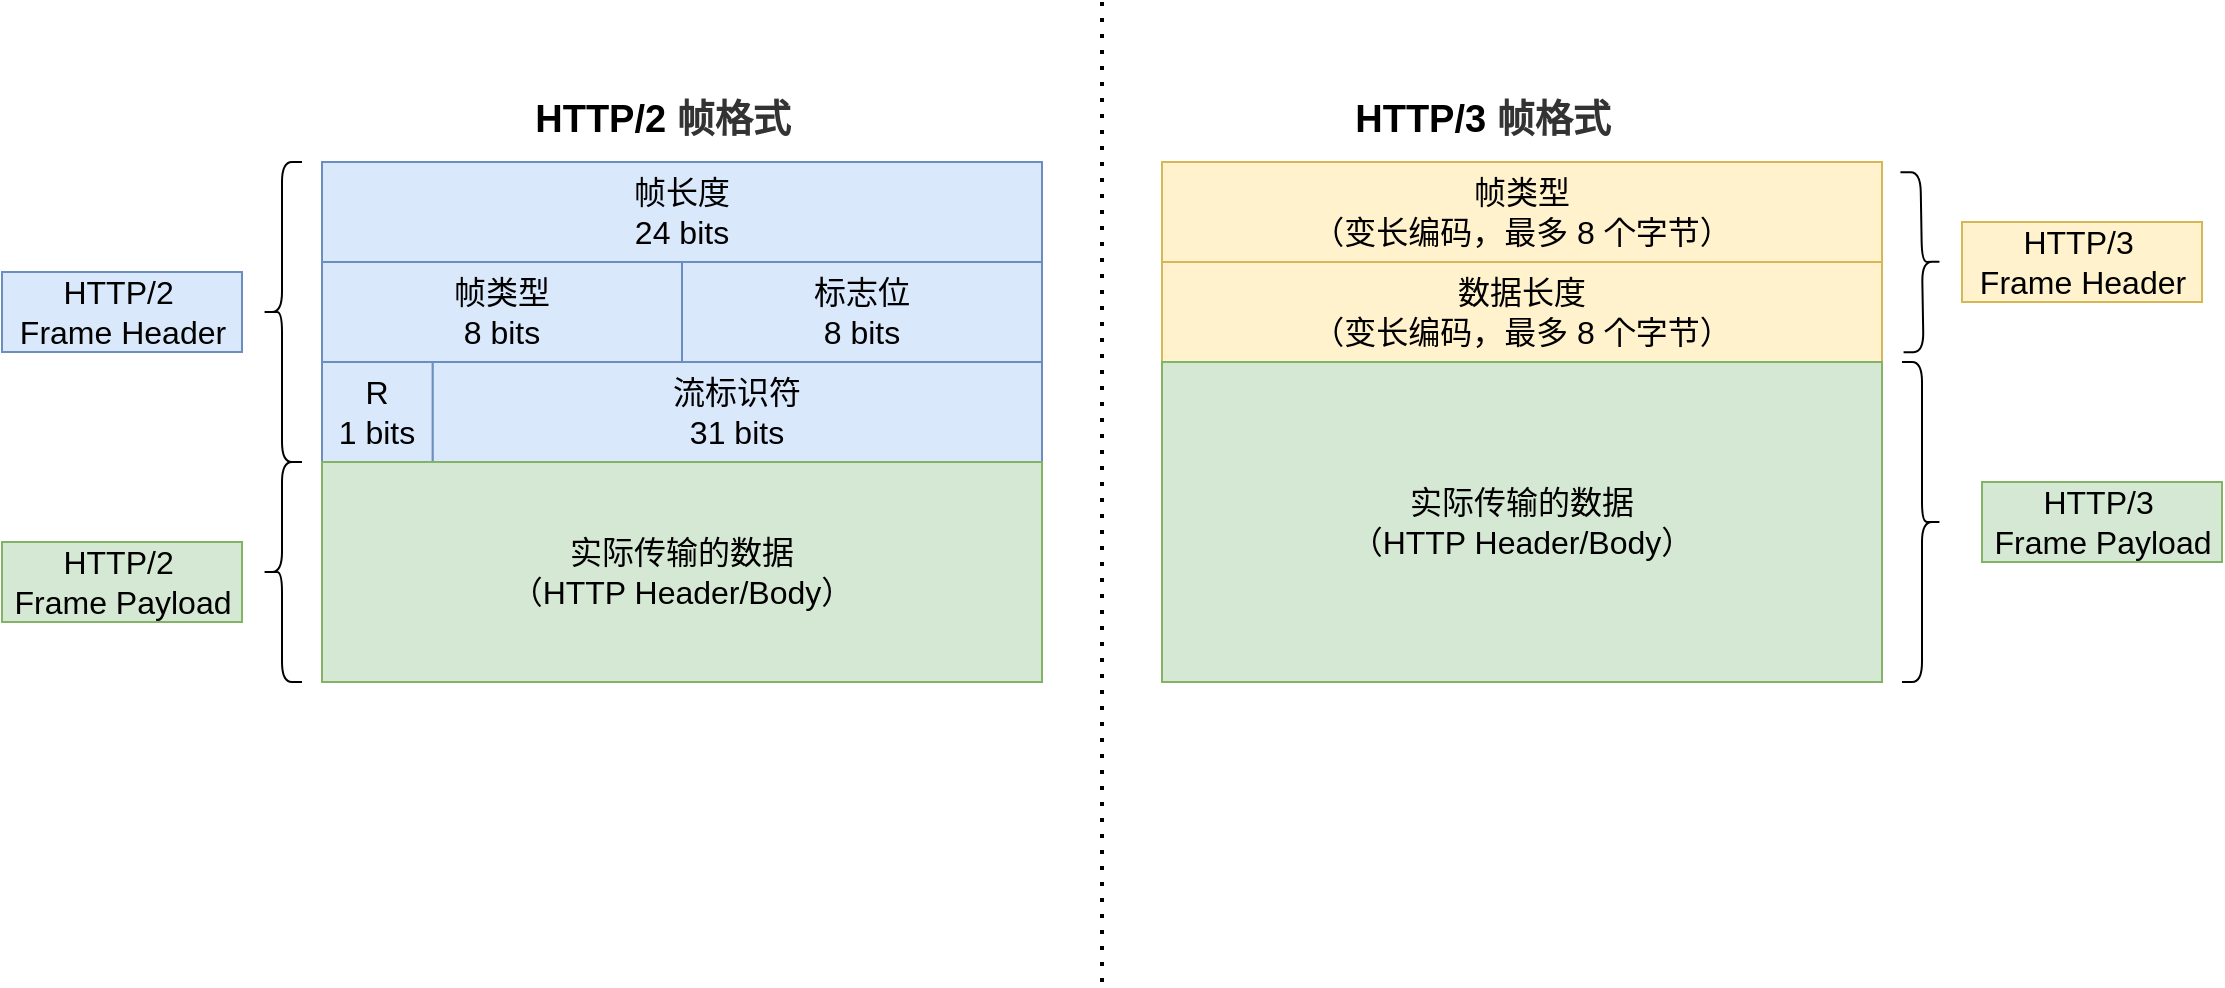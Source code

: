 <mxfile version="14.4.2" type="github">
  <diagram id="oYbf4CSWEY5Lq7zBlpOM" name="第 1 页">
    <mxGraphModel dx="1026" dy="2199" grid="1" gridSize="10" guides="1" tooltips="1" connect="1" arrows="1" fold="1" page="1" pageScale="1" pageWidth="827" pageHeight="1169" math="0" shadow="0">
      <root>
        <mxCell id="0" />
        <mxCell id="1" parent="0" />
        <mxCell id="-BHfIEJIRu2oVGEaSOlL-2" value="帧长度&lt;br&gt;24 bits" style="rounded=0;whiteSpace=wrap;html=1;fontSize=16;fillColor=#dae8fc;strokeColor=#6c8ebf;" vertex="1" parent="1">
          <mxGeometry x="160" y="70" width="360" height="50" as="geometry" />
        </mxCell>
        <mxCell id="-BHfIEJIRu2oVGEaSOlL-3" value="帧类型&lt;br&gt;8 bits" style="rounded=0;whiteSpace=wrap;html=1;fontSize=16;fillColor=#dae8fc;strokeColor=#6c8ebf;" vertex="1" parent="1">
          <mxGeometry x="160" y="120" width="180" height="50" as="geometry" />
        </mxCell>
        <mxCell id="-BHfIEJIRu2oVGEaSOlL-4" value="标志位&lt;br&gt;8 bits" style="rounded=0;whiteSpace=wrap;html=1;fontSize=16;fillColor=#dae8fc;strokeColor=#6c8ebf;" vertex="1" parent="1">
          <mxGeometry x="340" y="120" width="180" height="50" as="geometry" />
        </mxCell>
        <mxCell id="-BHfIEJIRu2oVGEaSOlL-5" value="R&lt;br&gt;1 bits" style="rounded=0;whiteSpace=wrap;html=1;fontSize=16;fillColor=#dae8fc;strokeColor=#6c8ebf;" vertex="1" parent="1">
          <mxGeometry x="160" y="170" width="55.385" height="50" as="geometry" />
        </mxCell>
        <mxCell id="-BHfIEJIRu2oVGEaSOlL-6" value="流标识符&lt;br&gt;31 bits" style="rounded=0;whiteSpace=wrap;html=1;fontSize=16;fillColor=#dae8fc;strokeColor=#6c8ebf;" vertex="1" parent="1">
          <mxGeometry x="215.385" y="170" width="304.615" height="50" as="geometry" />
        </mxCell>
        <mxCell id="-BHfIEJIRu2oVGEaSOlL-7" value="实际传输的数据&lt;br&gt;（HTTP Header/Body）" style="rounded=0;whiteSpace=wrap;html=1;fontSize=16;fillColor=#d5e8d4;strokeColor=#82b366;" vertex="1" parent="1">
          <mxGeometry x="160" y="220" width="360" height="110" as="geometry" />
        </mxCell>
        <mxCell id="-BHfIEJIRu2oVGEaSOlL-8" value="&lt;span style=&quot;font-size: 16px;&quot;&gt;HTTP/2&amp;nbsp;&lt;br style=&quot;font-size: 16px;&quot;&gt;&lt;/span&gt;Frame&amp;nbsp;Header" style="text;html=1;align=center;verticalAlign=middle;resizable=0;points=[];autosize=1;fontSize=16;fillColor=#dae8fc;strokeColor=#6c8ebf;" vertex="1" parent="1">
          <mxGeometry y="125" width="120" height="40" as="geometry" />
        </mxCell>
        <mxCell id="-BHfIEJIRu2oVGEaSOlL-9" value="HTTP/2&amp;nbsp;&lt;br&gt;Frame&amp;nbsp;Payload" style="text;html=1;align=center;verticalAlign=middle;resizable=0;points=[];autosize=1;fontSize=16;fillColor=#d5e8d4;strokeColor=#82b366;" vertex="1" parent="1">
          <mxGeometry y="260" width="120" height="40" as="geometry" />
        </mxCell>
        <mxCell id="-BHfIEJIRu2oVGEaSOlL-10" value="" style="shape=curlyBracket;whiteSpace=wrap;html=1;rounded=1;fontSize=16;" vertex="1" parent="1">
          <mxGeometry x="130" y="70" width="20" height="150" as="geometry" />
        </mxCell>
        <mxCell id="-BHfIEJIRu2oVGEaSOlL-11" value="" style="shape=curlyBracket;whiteSpace=wrap;html=1;rounded=1;fontSize=16;" vertex="1" parent="1">
          <mxGeometry x="130" y="220" width="20" height="110" as="geometry" />
        </mxCell>
        <mxCell id="-BHfIEJIRu2oVGEaSOlL-12" value="HTTP/2&amp;nbsp;&lt;span style=&quot;font-size: 19px ; color: rgb(51 , 51 , 51) ; font-family: &amp;quot;pingfang sc&amp;quot; , &amp;quot;lantinghei sc&amp;quot; , &amp;quot;microsoft yahei&amp;quot; , &amp;quot;hiragino sans gb&amp;quot; , &amp;quot;microsoft sans serif&amp;quot; , &amp;quot;wenquanyi micro hei&amp;quot; , &amp;quot;helvetica&amp;quot; , sans-serif ; background-color: rgb(255 , 255 , 255)&quot;&gt;帧格式&lt;/span&gt;&lt;br style=&quot;font-size: 19px&quot;&gt;&amp;nbsp;" style="text;html=1;align=center;verticalAlign=middle;resizable=0;points=[];autosize=1;fontSize=19;fontStyle=1" vertex="1" parent="1">
          <mxGeometry x="260" y="35" width="140" height="50" as="geometry" />
        </mxCell>
        <mxCell id="-BHfIEJIRu2oVGEaSOlL-13" value="" style="endArrow=none;dashed=1;html=1;dashPattern=1 3;strokeWidth=2;fontSize=19;" edge="1" parent="1">
          <mxGeometry width="50" height="50" relative="1" as="geometry">
            <mxPoint x="550" y="480" as="sourcePoint" />
            <mxPoint x="550" y="-10" as="targetPoint" />
          </mxGeometry>
        </mxCell>
        <mxCell id="-BHfIEJIRu2oVGEaSOlL-14" value="数据长度&lt;br&gt;（变长编码，最多 8 个字节）" style="rounded=0;whiteSpace=wrap;html=1;fontSize=16;fillColor=#fff2cc;strokeColor=#d6b656;" vertex="1" parent="1">
          <mxGeometry x="580" y="120" width="360" height="50" as="geometry" />
        </mxCell>
        <mxCell id="-BHfIEJIRu2oVGEaSOlL-19" value="实际传输的数据&lt;br&gt;（HTTP Header/Body）" style="rounded=0;whiteSpace=wrap;html=1;fontSize=16;fillColor=#d5e8d4;strokeColor=#82b366;" vertex="1" parent="1">
          <mxGeometry x="580" y="170" width="360" height="160" as="geometry" />
        </mxCell>
        <mxCell id="-BHfIEJIRu2oVGEaSOlL-20" value="&lt;span style=&quot;font-size: 16px&quot;&gt;HTTP/3&amp;nbsp;&lt;br style=&quot;font-size: 16px&quot;&gt;&lt;/span&gt;Frame&amp;nbsp;Header" style="text;html=1;align=center;verticalAlign=middle;resizable=0;points=[];autosize=1;fontSize=16;fillColor=#fff2cc;strokeColor=#d6b656;" vertex="1" parent="1">
          <mxGeometry x="980" y="100" width="120" height="40" as="geometry" />
        </mxCell>
        <mxCell id="-BHfIEJIRu2oVGEaSOlL-21" value="HTTP/3&amp;nbsp;&lt;br&gt;Frame&amp;nbsp;Payload" style="text;html=1;align=center;verticalAlign=middle;resizable=0;points=[];autosize=1;fontSize=16;fillColor=#d5e8d4;strokeColor=#82b366;" vertex="1" parent="1">
          <mxGeometry x="990" y="230" width="120" height="40" as="geometry" />
        </mxCell>
        <mxCell id="-BHfIEJIRu2oVGEaSOlL-22" value="" style="shape=curlyBracket;whiteSpace=wrap;html=1;rounded=1;fontSize=16;rotation=-181;size=0.5;" vertex="1" parent="1">
          <mxGeometry x="950" y="75" width="20" height="90" as="geometry" />
        </mxCell>
        <mxCell id="-BHfIEJIRu2oVGEaSOlL-23" value="" style="shape=curlyBracket;whiteSpace=wrap;html=1;rounded=1;fontSize=16;rotation=-180;" vertex="1" parent="1">
          <mxGeometry x="950" y="170" width="20" height="160" as="geometry" />
        </mxCell>
        <mxCell id="-BHfIEJIRu2oVGEaSOlL-24" value="HTTP/3&amp;nbsp;&lt;span style=&quot;font-size: 19px ; color: rgb(51 , 51 , 51) ; font-family: &amp;quot;pingfang sc&amp;quot; , &amp;quot;lantinghei sc&amp;quot; , &amp;quot;microsoft yahei&amp;quot; , &amp;quot;hiragino sans gb&amp;quot; , &amp;quot;microsoft sans serif&amp;quot; , &amp;quot;wenquanyi micro hei&amp;quot; , &amp;quot;helvetica&amp;quot; , sans-serif ; background-color: rgb(255 , 255 , 255)&quot;&gt;帧格式&lt;/span&gt;&lt;br style=&quot;font-size: 19px&quot;&gt;&amp;nbsp;" style="text;html=1;align=center;verticalAlign=middle;resizable=0;points=[];autosize=1;fontSize=19;fontStyle=1" vertex="1" parent="1">
          <mxGeometry x="670" y="35" width="140" height="50" as="geometry" />
        </mxCell>
        <mxCell id="-BHfIEJIRu2oVGEaSOlL-25" value="帧类型&lt;br&gt;（变长编码，最多 8 个字节）" style="rounded=0;whiteSpace=wrap;html=1;fontSize=16;fillColor=#fff2cc;strokeColor=#d6b656;" vertex="1" parent="1">
          <mxGeometry x="580" y="70" width="360" height="50" as="geometry" />
        </mxCell>
      </root>
    </mxGraphModel>
  </diagram>
</mxfile>
